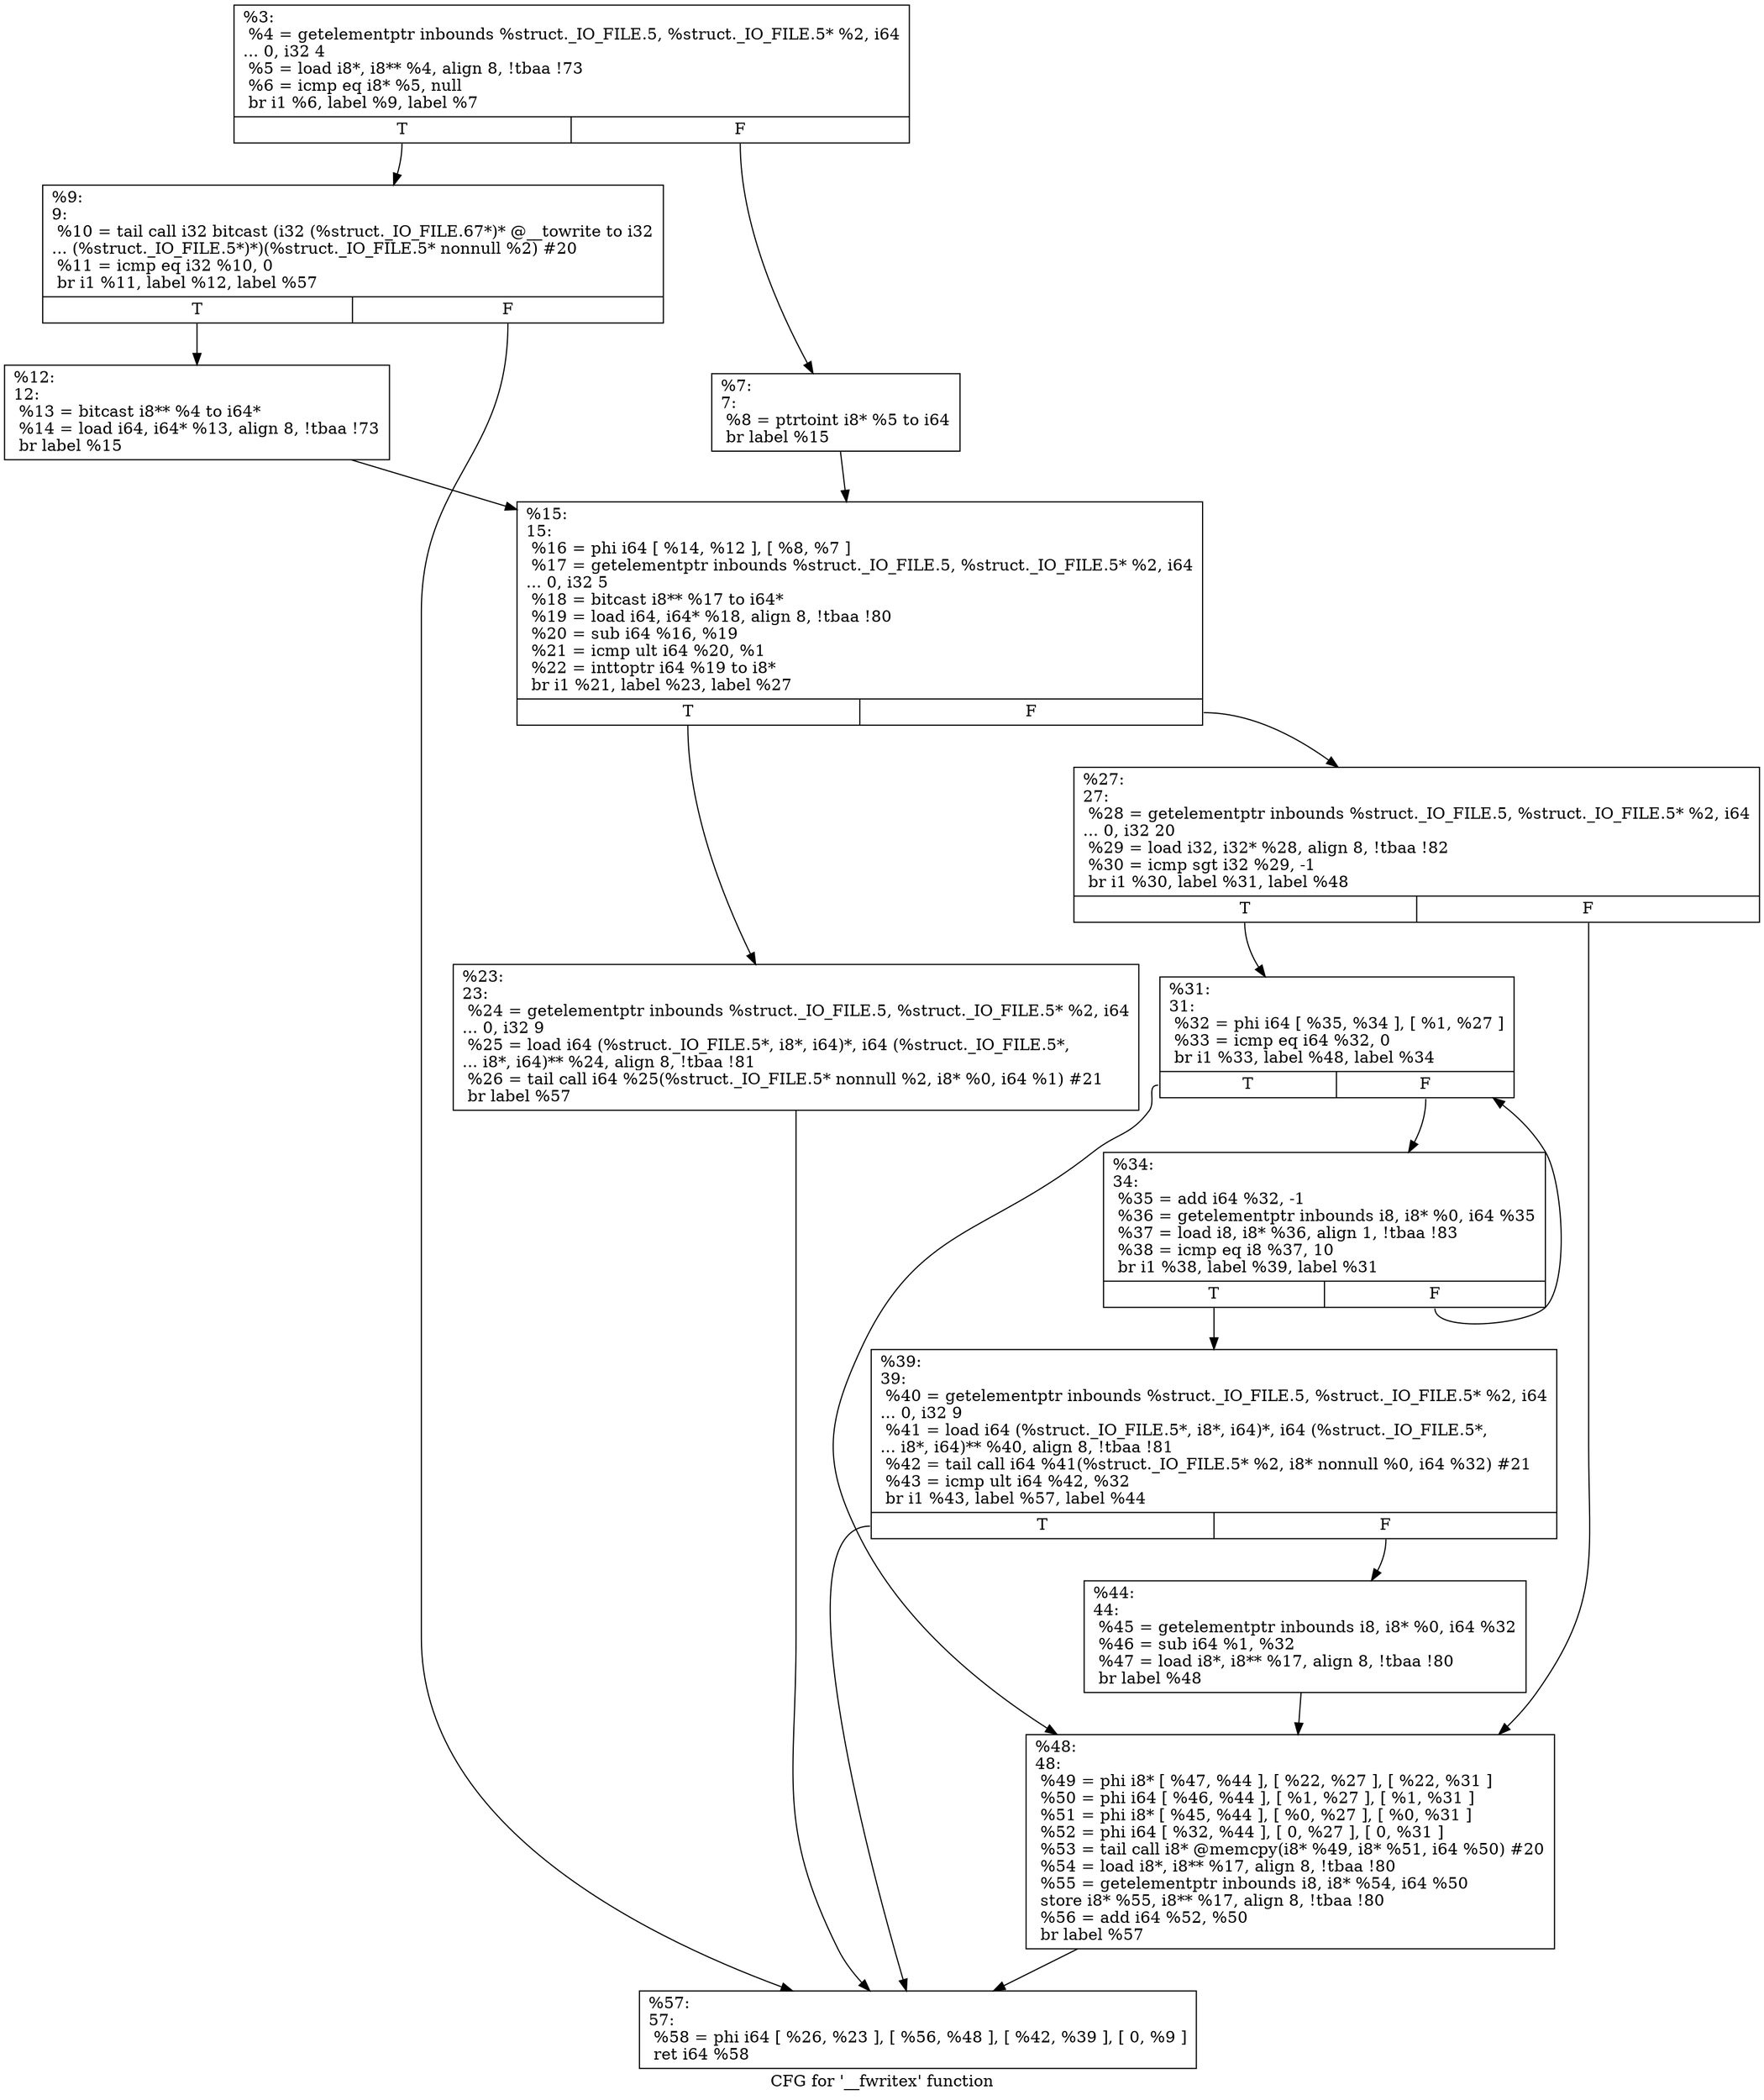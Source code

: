 digraph "CFG for '__fwritex' function" {
	label="CFG for '__fwritex' function";

	Node0x2270ee0 [shape=record,label="{%3:\l  %4 = getelementptr inbounds %struct._IO_FILE.5, %struct._IO_FILE.5* %2, i64\l... 0, i32 4\l  %5 = load i8*, i8** %4, align 8, !tbaa !73\l  %6 = icmp eq i8* %5, null\l  br i1 %6, label %9, label %7\l|{<s0>T|<s1>F}}"];
	Node0x2270ee0:s0 -> Node0x2270ff0;
	Node0x2270ee0:s1 -> Node0x2270fa0;
	Node0x2270fa0 [shape=record,label="{%7:\l7:                                                \l  %8 = ptrtoint i8* %5 to i64\l  br label %15\l}"];
	Node0x2270fa0 -> Node0x2271090;
	Node0x2270ff0 [shape=record,label="{%9:\l9:                                                \l  %10 = tail call i32 bitcast (i32 (%struct._IO_FILE.67*)* @__towrite to i32\l... (%struct._IO_FILE.5*)*)(%struct._IO_FILE.5* nonnull %2) #20\l  %11 = icmp eq i32 %10, 0\l  br i1 %11, label %12, label %57\l|{<s0>T|<s1>F}}"];
	Node0x2270ff0:s0 -> Node0x2271040;
	Node0x2270ff0:s1 -> Node0x2271310;
	Node0x2271040 [shape=record,label="{%12:\l12:                                               \l  %13 = bitcast i8** %4 to i64*\l  %14 = load i64, i64* %13, align 8, !tbaa !73\l  br label %15\l}"];
	Node0x2271040 -> Node0x2271090;
	Node0x2271090 [shape=record,label="{%15:\l15:                                               \l  %16 = phi i64 [ %14, %12 ], [ %8, %7 ]\l  %17 = getelementptr inbounds %struct._IO_FILE.5, %struct._IO_FILE.5* %2, i64\l... 0, i32 5\l  %18 = bitcast i8** %17 to i64*\l  %19 = load i64, i64* %18, align 8, !tbaa !80\l  %20 = sub i64 %16, %19\l  %21 = icmp ult i64 %20, %1\l  %22 = inttoptr i64 %19 to i8*\l  br i1 %21, label %23, label %27\l|{<s0>T|<s1>F}}"];
	Node0x2271090:s0 -> Node0x22710e0;
	Node0x2271090:s1 -> Node0x2271130;
	Node0x22710e0 [shape=record,label="{%23:\l23:                                               \l  %24 = getelementptr inbounds %struct._IO_FILE.5, %struct._IO_FILE.5* %2, i64\l... 0, i32 9\l  %25 = load i64 (%struct._IO_FILE.5*, i8*, i64)*, i64 (%struct._IO_FILE.5*,\l... i8*, i64)** %24, align 8, !tbaa !81\l  %26 = tail call i64 %25(%struct._IO_FILE.5* nonnull %2, i8* %0, i64 %1) #21\l  br label %57\l}"];
	Node0x22710e0 -> Node0x2271310;
	Node0x2271130 [shape=record,label="{%27:\l27:                                               \l  %28 = getelementptr inbounds %struct._IO_FILE.5, %struct._IO_FILE.5* %2, i64\l... 0, i32 20\l  %29 = load i32, i32* %28, align 8, !tbaa !82\l  %30 = icmp sgt i32 %29, -1\l  br i1 %30, label %31, label %48\l|{<s0>T|<s1>F}}"];
	Node0x2271130:s0 -> Node0x2271180;
	Node0x2271130:s1 -> Node0x22712c0;
	Node0x2271180 [shape=record,label="{%31:\l31:                                               \l  %32 = phi i64 [ %35, %34 ], [ %1, %27 ]\l  %33 = icmp eq i64 %32, 0\l  br i1 %33, label %48, label %34\l|{<s0>T|<s1>F}}"];
	Node0x2271180:s0 -> Node0x22712c0;
	Node0x2271180:s1 -> Node0x22711d0;
	Node0x22711d0 [shape=record,label="{%34:\l34:                                               \l  %35 = add i64 %32, -1\l  %36 = getelementptr inbounds i8, i8* %0, i64 %35\l  %37 = load i8, i8* %36, align 1, !tbaa !83\l  %38 = icmp eq i8 %37, 10\l  br i1 %38, label %39, label %31\l|{<s0>T|<s1>F}}"];
	Node0x22711d0:s0 -> Node0x2271220;
	Node0x22711d0:s1 -> Node0x2271180;
	Node0x2271220 [shape=record,label="{%39:\l39:                                               \l  %40 = getelementptr inbounds %struct._IO_FILE.5, %struct._IO_FILE.5* %2, i64\l... 0, i32 9\l  %41 = load i64 (%struct._IO_FILE.5*, i8*, i64)*, i64 (%struct._IO_FILE.5*,\l... i8*, i64)** %40, align 8, !tbaa !81\l  %42 = tail call i64 %41(%struct._IO_FILE.5* %2, i8* nonnull %0, i64 %32) #21\l  %43 = icmp ult i64 %42, %32\l  br i1 %43, label %57, label %44\l|{<s0>T|<s1>F}}"];
	Node0x2271220:s0 -> Node0x2271310;
	Node0x2271220:s1 -> Node0x2271270;
	Node0x2271270 [shape=record,label="{%44:\l44:                                               \l  %45 = getelementptr inbounds i8, i8* %0, i64 %32\l  %46 = sub i64 %1, %32\l  %47 = load i8*, i8** %17, align 8, !tbaa !80\l  br label %48\l}"];
	Node0x2271270 -> Node0x22712c0;
	Node0x22712c0 [shape=record,label="{%48:\l48:                                               \l  %49 = phi i8* [ %47, %44 ], [ %22, %27 ], [ %22, %31 ]\l  %50 = phi i64 [ %46, %44 ], [ %1, %27 ], [ %1, %31 ]\l  %51 = phi i8* [ %45, %44 ], [ %0, %27 ], [ %0, %31 ]\l  %52 = phi i64 [ %32, %44 ], [ 0, %27 ], [ 0, %31 ]\l  %53 = tail call i8* @memcpy(i8* %49, i8* %51, i64 %50) #20\l  %54 = load i8*, i8** %17, align 8, !tbaa !80\l  %55 = getelementptr inbounds i8, i8* %54, i64 %50\l  store i8* %55, i8** %17, align 8, !tbaa !80\l  %56 = add i64 %52, %50\l  br label %57\l}"];
	Node0x22712c0 -> Node0x2271310;
	Node0x2271310 [shape=record,label="{%57:\l57:                                               \l  %58 = phi i64 [ %26, %23 ], [ %56, %48 ], [ %42, %39 ], [ 0, %9 ]\l  ret i64 %58\l}"];
}
